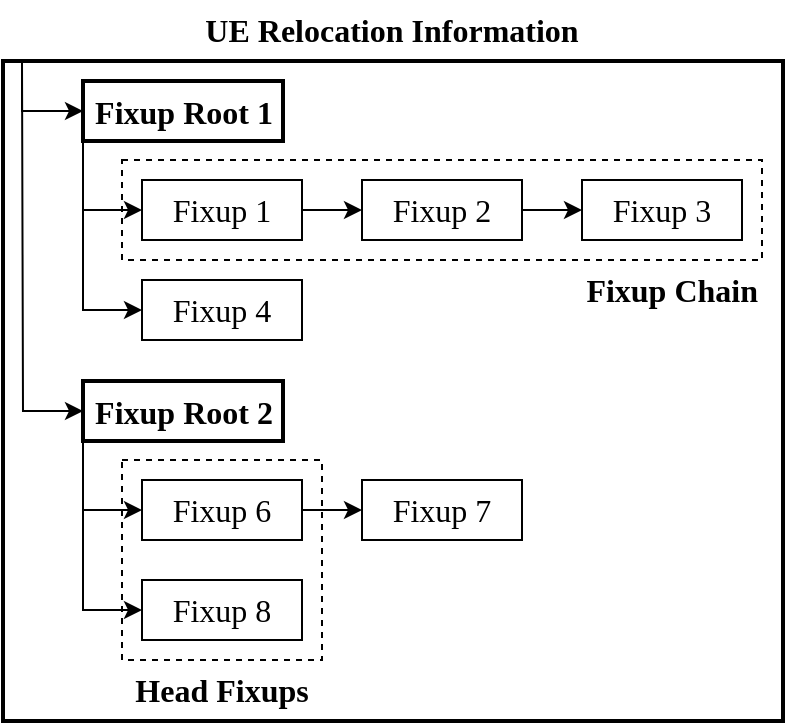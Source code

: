 <mxfile version="21.6.1" type="device">
  <diagram name="Page-1" id="DraU54kAf4fVK4COyQQv">
    <mxGraphModel dx="635" dy="1130" grid="1" gridSize="10" guides="1" tooltips="1" connect="1" arrows="1" fold="1" page="0" pageScale="1" pageWidth="850" pageHeight="1100" math="0" shadow="0">
      <root>
        <mxCell id="0" />
        <mxCell id="1" parent="0" />
        <mxCell id="oCBchRi50ZXFFnA1Zzt_-27" value="" style="rounded=0;whiteSpace=wrap;html=1;fillColor=none;strokeWidth=2;" parent="1" vertex="1">
          <mxGeometry x="30.5" y="220.5" width="390" height="330" as="geometry" />
        </mxCell>
        <mxCell id="oCBchRi50ZXFFnA1Zzt_-26" value="" style="rounded=0;whiteSpace=wrap;html=1;fillColor=none;dashed=1;" parent="1" vertex="1">
          <mxGeometry x="90" y="420" width="100" height="100" as="geometry" />
        </mxCell>
        <mxCell id="oCBchRi50ZXFFnA1Zzt_-19" value="" style="rounded=0;whiteSpace=wrap;html=1;fillColor=none;dashed=1;" parent="1" vertex="1">
          <mxGeometry x="90" y="270" width="320" height="50" as="geometry" />
        </mxCell>
        <mxCell id="oCBchRi50ZXFFnA1Zzt_-8" style="edgeStyle=orthogonalEdgeStyle;rounded=0;orthogonalLoop=1;jettySize=auto;html=1;exitX=0;exitY=1;exitDx=0;exitDy=0;entryX=0;entryY=0.5;entryDx=0;entryDy=0;" parent="1" source="oCBchRi50ZXFFnA1Zzt_-2" target="oCBchRi50ZXFFnA1Zzt_-3" edge="1">
          <mxGeometry relative="1" as="geometry" />
        </mxCell>
        <mxCell id="oCBchRi50ZXFFnA1Zzt_-9" style="edgeStyle=orthogonalEdgeStyle;rounded=0;orthogonalLoop=1;jettySize=auto;html=1;exitX=0;exitY=1;exitDx=0;exitDy=0;entryX=0;entryY=0.5;entryDx=0;entryDy=0;" parent="1" source="oCBchRi50ZXFFnA1Zzt_-2" target="oCBchRi50ZXFFnA1Zzt_-4" edge="1">
          <mxGeometry relative="1" as="geometry" />
        </mxCell>
        <mxCell id="oCBchRi50ZXFFnA1Zzt_-15" style="edgeStyle=orthogonalEdgeStyle;rounded=0;orthogonalLoop=1;jettySize=auto;html=1;exitX=0;exitY=0.5;exitDx=0;exitDy=0;endArrow=none;endFill=0;startArrow=classic;startFill=1;" parent="1" source="oCBchRi50ZXFFnA1Zzt_-2" edge="1">
          <mxGeometry relative="1" as="geometry">
            <mxPoint x="40" y="220" as="targetPoint" />
            <Array as="points">
              <mxPoint x="40" y="245" />
              <mxPoint x="40" y="220" />
            </Array>
          </mxGeometry>
        </mxCell>
        <mxCell id="oCBchRi50ZXFFnA1Zzt_-2" value="&lt;font style=&quot;font-size: 16px;&quot; face=&quot;LMRoman10-Regular&quot;&gt;&lt;b&gt;Fixup Root 1&lt;/b&gt;&lt;/font&gt;" style="rounded=0;whiteSpace=wrap;html=1;strokeWidth=2;" parent="1" vertex="1">
          <mxGeometry x="70.5" y="230.5" width="100" height="30" as="geometry" />
        </mxCell>
        <mxCell id="oCBchRi50ZXFFnA1Zzt_-10" style="edgeStyle=orthogonalEdgeStyle;rounded=0;orthogonalLoop=1;jettySize=auto;html=1;exitX=1;exitY=0.5;exitDx=0;exitDy=0;entryX=0;entryY=0.5;entryDx=0;entryDy=0;" parent="1" source="oCBchRi50ZXFFnA1Zzt_-3" target="oCBchRi50ZXFFnA1Zzt_-7" edge="1">
          <mxGeometry relative="1" as="geometry" />
        </mxCell>
        <mxCell id="oCBchRi50ZXFFnA1Zzt_-3" value="&lt;font face=&quot;LMRoman10-Regular&quot;&gt;&lt;font size=&quot;3&quot;&gt;Fixup&amp;nbsp;1&lt;/font&gt;&lt;/font&gt;" style="rounded=0;whiteSpace=wrap;html=1;" parent="1" vertex="1">
          <mxGeometry x="100" y="280" width="80" height="30" as="geometry" />
        </mxCell>
        <mxCell id="oCBchRi50ZXFFnA1Zzt_-4" value="&lt;font face=&quot;LMRoman10-Regular&quot;&gt;&lt;font size=&quot;3&quot;&gt;Fixup&amp;nbsp;4&lt;/font&gt;&lt;/font&gt;" style="rounded=0;whiteSpace=wrap;html=1;" parent="1" vertex="1">
          <mxGeometry x="100" y="330" width="80" height="30" as="geometry" />
        </mxCell>
        <mxCell id="oCBchRi50ZXFFnA1Zzt_-12" style="edgeStyle=orthogonalEdgeStyle;rounded=0;orthogonalLoop=1;jettySize=auto;html=1;exitX=0;exitY=1;exitDx=0;exitDy=0;entryX=0;entryY=0.5;entryDx=0;entryDy=0;" parent="1" source="oCBchRi50ZXFFnA1Zzt_-5" target="oCBchRi50ZXFFnA1Zzt_-6" edge="1">
          <mxGeometry relative="1" as="geometry" />
        </mxCell>
        <mxCell id="oCBchRi50ZXFFnA1Zzt_-25" style="edgeStyle=orthogonalEdgeStyle;rounded=0;orthogonalLoop=1;jettySize=auto;html=1;exitX=0;exitY=1;exitDx=0;exitDy=0;entryX=0;entryY=0.5;entryDx=0;entryDy=0;" parent="1" source="oCBchRi50ZXFFnA1Zzt_-5" target="oCBchRi50ZXFFnA1Zzt_-23" edge="1">
          <mxGeometry relative="1" as="geometry" />
        </mxCell>
        <mxCell id="oCBchRi50ZXFFnA1Zzt_-33" style="edgeStyle=orthogonalEdgeStyle;rounded=0;orthogonalLoop=1;jettySize=auto;html=1;exitX=0;exitY=0.5;exitDx=0;exitDy=0;endArrow=none;endFill=0;startArrow=classic;startFill=1;" parent="1" source="oCBchRi50ZXFFnA1Zzt_-5" edge="1">
          <mxGeometry relative="1" as="geometry">
            <mxPoint x="40" y="220" as="targetPoint" />
          </mxGeometry>
        </mxCell>
        <mxCell id="oCBchRi50ZXFFnA1Zzt_-5" value="&lt;font face=&quot;LMRoman10-Regular&quot;&gt;&lt;font size=&quot;3&quot;&gt;&lt;b&gt;Fixup&amp;nbsp;Root 2&lt;/b&gt;&lt;/font&gt;&lt;/font&gt;" style="rounded=0;whiteSpace=wrap;html=1;strokeWidth=2;" parent="1" vertex="1">
          <mxGeometry x="70.5" y="380.5" width="100" height="30" as="geometry" />
        </mxCell>
        <mxCell id="oCBchRi50ZXFFnA1Zzt_-31" style="edgeStyle=orthogonalEdgeStyle;rounded=0;orthogonalLoop=1;jettySize=auto;html=1;exitX=1;exitY=0.5;exitDx=0;exitDy=0;entryX=0;entryY=0.5;entryDx=0;entryDy=0;" parent="1" source="oCBchRi50ZXFFnA1Zzt_-6" target="oCBchRi50ZXFFnA1Zzt_-30" edge="1">
          <mxGeometry relative="1" as="geometry" />
        </mxCell>
        <mxCell id="oCBchRi50ZXFFnA1Zzt_-6" value="&lt;font face=&quot;LMRoman10-Regular&quot;&gt;&lt;font size=&quot;3&quot;&gt;Fixup&amp;nbsp;6&lt;/font&gt;&lt;/font&gt;" style="rounded=0;whiteSpace=wrap;html=1;" parent="1" vertex="1">
          <mxGeometry x="100" y="430" width="80" height="30" as="geometry" />
        </mxCell>
        <mxCell id="oCBchRi50ZXFFnA1Zzt_-14" style="edgeStyle=orthogonalEdgeStyle;rounded=0;orthogonalLoop=1;jettySize=auto;html=1;exitX=1;exitY=0.5;exitDx=0;exitDy=0;entryX=0;entryY=0.5;entryDx=0;entryDy=0;" parent="1" source="oCBchRi50ZXFFnA1Zzt_-7" target="oCBchRi50ZXFFnA1Zzt_-13" edge="1">
          <mxGeometry relative="1" as="geometry" />
        </mxCell>
        <mxCell id="oCBchRi50ZXFFnA1Zzt_-7" value="&lt;font face=&quot;LMRoman10-Regular&quot;&gt;&lt;font size=&quot;3&quot;&gt;Fixup&amp;nbsp;2&lt;/font&gt;&lt;/font&gt;" style="rounded=0;whiteSpace=wrap;html=1;" parent="1" vertex="1">
          <mxGeometry x="210" y="280" width="80" height="30" as="geometry" />
        </mxCell>
        <mxCell id="oCBchRi50ZXFFnA1Zzt_-13" value="&lt;font face=&quot;LMRoman10-Regular&quot;&gt;&lt;font size=&quot;3&quot;&gt;Fixup&amp;nbsp;3&lt;/font&gt;&lt;/font&gt;" style="rounded=0;whiteSpace=wrap;html=1;" parent="1" vertex="1">
          <mxGeometry x="320" y="280" width="80" height="30" as="geometry" />
        </mxCell>
        <mxCell id="oCBchRi50ZXFFnA1Zzt_-21" value="&lt;b&gt;Fixup Chain&lt;/b&gt;" style="text;html=1;strokeColor=none;fillColor=none;align=right;verticalAlign=middle;whiteSpace=wrap;rounded=0;fontFamily=LMRoman10-Regular;fontSize=16;fontStyle=0" parent="1" vertex="1">
          <mxGeometry x="320" y="320" width="90" height="30" as="geometry" />
        </mxCell>
        <mxCell id="oCBchRi50ZXFFnA1Zzt_-23" value="&lt;font face=&quot;LMRoman10-Regular&quot;&gt;&lt;font size=&quot;3&quot;&gt;Fixup 8&lt;/font&gt;&lt;/font&gt;" style="rounded=0;whiteSpace=wrap;html=1;" parent="1" vertex="1">
          <mxGeometry x="100" y="480" width="80" height="30" as="geometry" />
        </mxCell>
        <mxCell id="oCBchRi50ZXFFnA1Zzt_-29" value="&lt;b&gt;UE Relocation Information&lt;/b&gt;" style="text;html=1;strokeColor=none;fillColor=none;align=center;verticalAlign=middle;whiteSpace=wrap;rounded=0;fontFamily=LMRoman10-Regular;fontSize=16;fontColor=default;" parent="1" vertex="1">
          <mxGeometry x="30" y="190" width="390" height="30" as="geometry" />
        </mxCell>
        <mxCell id="oCBchRi50ZXFFnA1Zzt_-30" value="&lt;font face=&quot;LMRoman10-Regular&quot;&gt;&lt;font size=&quot;3&quot;&gt;Fixup&amp;nbsp;7&lt;/font&gt;&lt;/font&gt;" style="rounded=0;whiteSpace=wrap;html=1;" parent="1" vertex="1">
          <mxGeometry x="210" y="430" width="80" height="30" as="geometry" />
        </mxCell>
        <mxCell id="oCBchRi50ZXFFnA1Zzt_-34" value="&lt;b&gt;Head Fixups&lt;/b&gt;" style="text;html=1;strokeColor=none;fillColor=none;align=center;verticalAlign=middle;whiteSpace=wrap;rounded=0;fontFamily=LMRoman10-Regular;fontSize=16;fontStyle=0" parent="1" vertex="1">
          <mxGeometry x="95" y="520" width="90" height="30" as="geometry" />
        </mxCell>
      </root>
    </mxGraphModel>
  </diagram>
</mxfile>

